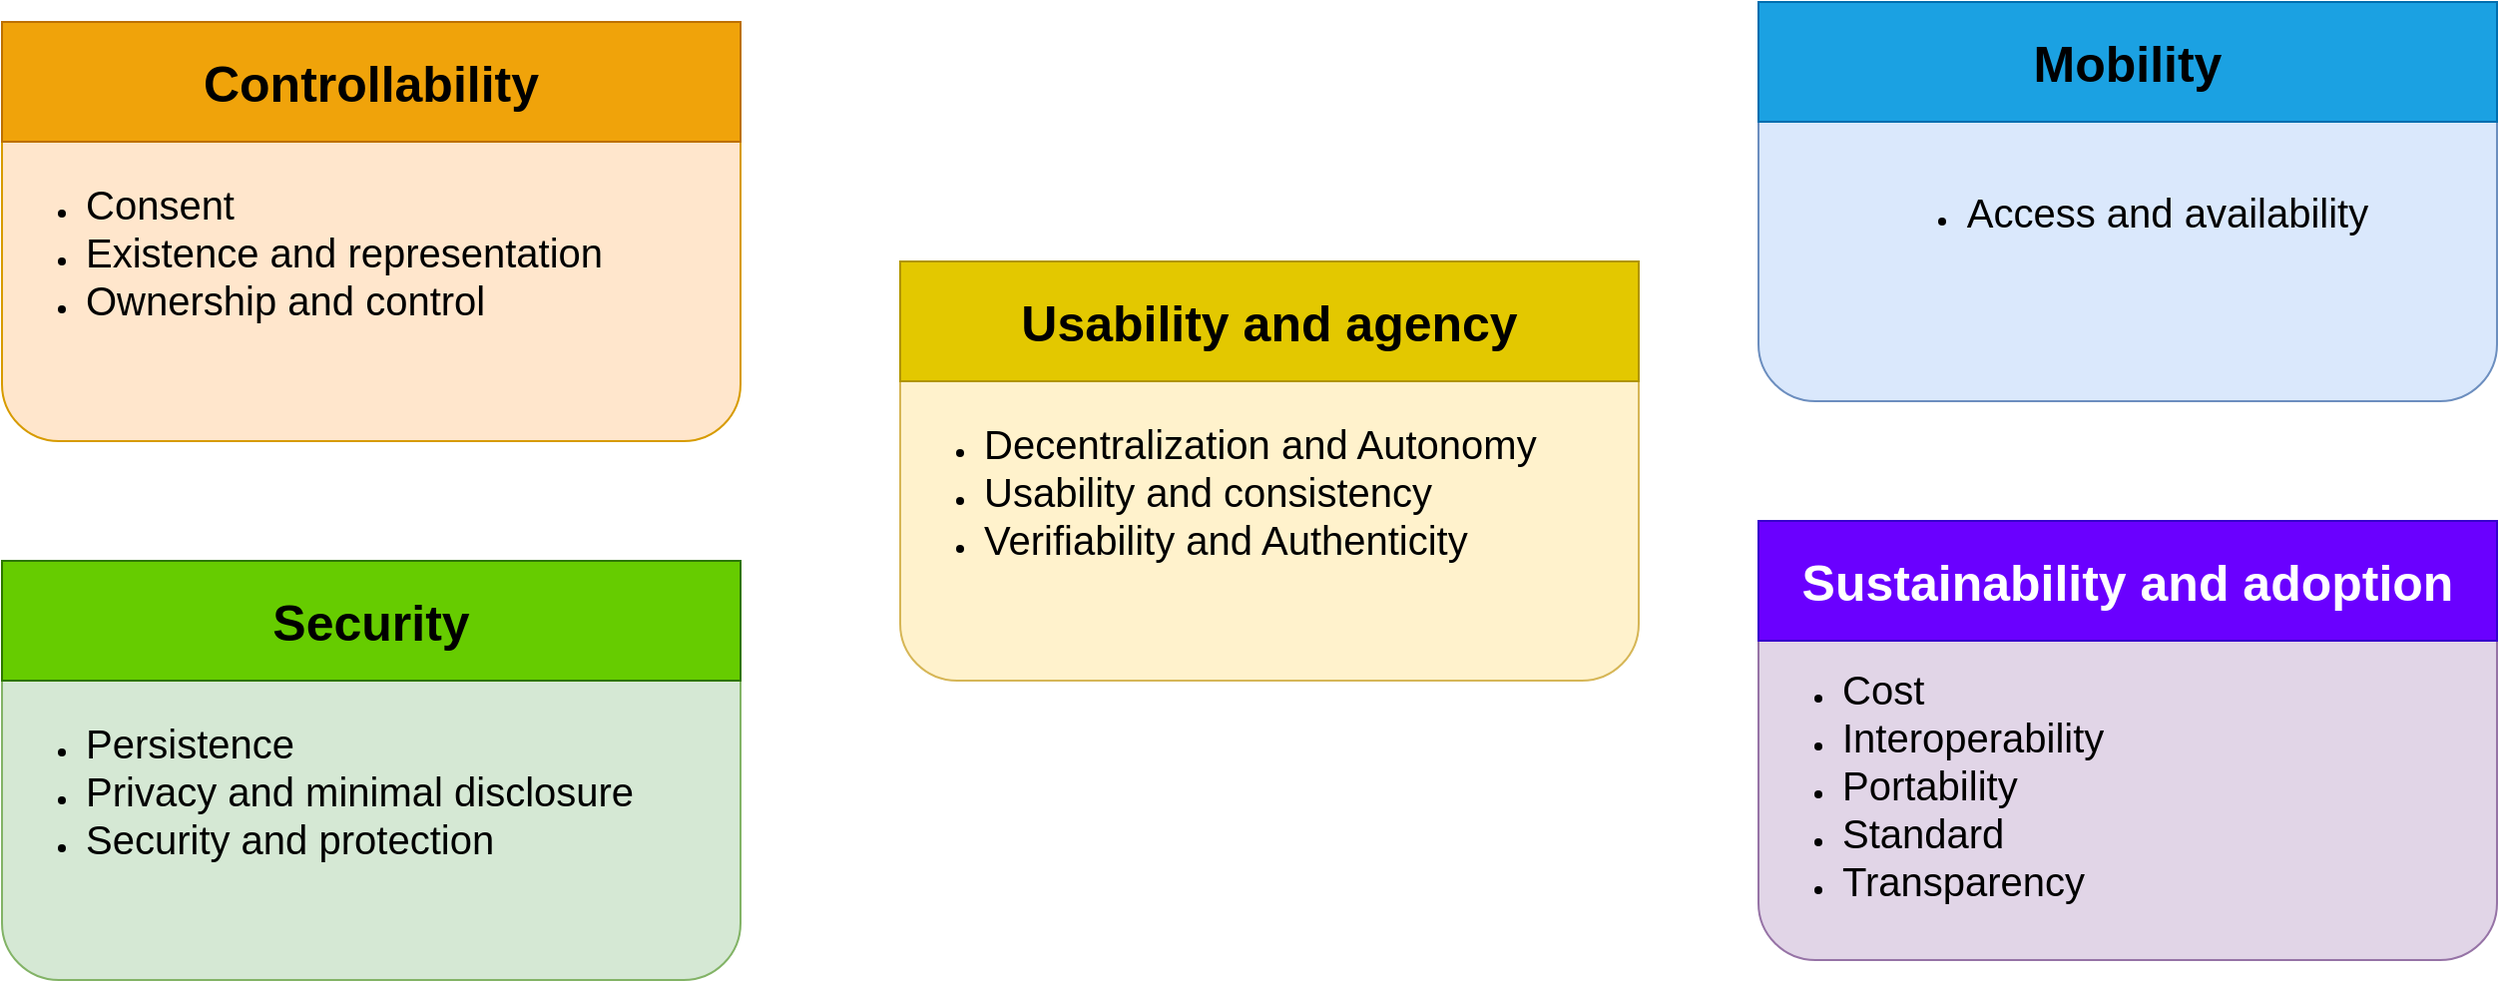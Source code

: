 <mxfile version="26.0.10">
  <diagram name="Page-1" id="kH82kSOfV5iwdPesmQLd">
    <mxGraphModel dx="1985" dy="2183" grid="1" gridSize="10" guides="1" tooltips="1" connect="1" arrows="1" fold="1" page="1" pageScale="1" pageWidth="850" pageHeight="1100" math="0" shadow="0">
      <root>
        <mxCell id="0" />
        <mxCell id="1" parent="0" />
        <mxCell id="nYdyaAWLwa4pEy-mxrw9-2" value="&lt;div align=&quot;left&quot;&gt;&lt;ul&gt;&lt;li&gt;&lt;font style=&quot;font-size: 20px;&quot;&gt;Consent&lt;/font&gt;&lt;/li&gt;&lt;li&gt;&lt;font style=&quot;font-size: 20px;&quot;&gt;Existence and representation&lt;/font&gt;&lt;/li&gt;&lt;li&gt;&lt;font style=&quot;font-size: 20px;&quot;&gt;Ownership and control&lt;/font&gt;&lt;/li&gt;&lt;/ul&gt;&lt;/div&gt;" style="rounded=1;whiteSpace=wrap;html=1;align=left;fillColor=#ffe6cc;strokeColor=#d79b00;" vertex="1" parent="1">
          <mxGeometry x="350" y="10" width="370" height="190" as="geometry" />
        </mxCell>
        <mxCell id="nYdyaAWLwa4pEy-mxrw9-3" value="&lt;div align=&quot;left&quot;&gt;&lt;ul&gt;&lt;li&gt;&lt;font style=&quot;font-size: 20px;&quot;&gt;Persistence&lt;/font&gt;&lt;/li&gt;&lt;li&gt;&lt;font style=&quot;font-size: 20px;&quot;&gt;Privacy and minimal disclosure&lt;/font&gt;&lt;/li&gt;&lt;li&gt;&lt;font style=&quot;font-size: 20px;&quot;&gt;Security and protection&lt;/font&gt;&lt;/li&gt;&lt;/ul&gt;&lt;/div&gt;" style="rounded=1;whiteSpace=wrap;html=1;align=left;fillColor=#d5e8d4;strokeColor=#82b366;" vertex="1" parent="1">
          <mxGeometry x="350" y="280" width="370" height="190" as="geometry" />
        </mxCell>
        <mxCell id="nYdyaAWLwa4pEy-mxrw9-6" value="&lt;div align=&quot;left&quot;&gt;&lt;ul&gt;&lt;li&gt;&lt;font style=&quot;font-size: 20px;&quot;&gt;Decentralization and Autonomy&lt;/font&gt;&lt;/li&gt;&lt;li&gt;&lt;font style=&quot;font-size: 20px;&quot;&gt;Usability and consistency&lt;/font&gt;&lt;/li&gt;&lt;li&gt;&lt;font style=&quot;font-size: 20px;&quot;&gt;Verifiability and Authenticity&lt;/font&gt;&lt;/li&gt;&lt;/ul&gt;&lt;/div&gt;" style="rounded=1;whiteSpace=wrap;html=1;align=left;fillColor=#fff2cc;strokeColor=#d6b656;" vertex="1" parent="1">
          <mxGeometry x="800" y="130" width="370" height="190" as="geometry" />
        </mxCell>
        <mxCell id="nYdyaAWLwa4pEy-mxrw9-7" value="&lt;b&gt;&lt;font style=&quot;font-size: 25px;&quot;&gt;Controllability&lt;/font&gt;&lt;/b&gt;" style="rounded=0;whiteSpace=wrap;html=1;fillColor=#f0a30a;fontColor=#000000;strokeColor=#BD7000;" vertex="1" parent="1">
          <mxGeometry x="350" y="-10" width="370" height="60" as="geometry" />
        </mxCell>
        <mxCell id="nYdyaAWLwa4pEy-mxrw9-8" value="&lt;div&gt;&lt;b&gt;&lt;font style=&quot;font-size: 25px;&quot;&gt;Usability and agency&lt;/font&gt;&lt;/b&gt;&lt;/div&gt;" style="rounded=0;whiteSpace=wrap;html=1;fillColor=#e3c800;fontColor=#000000;strokeColor=#B09500;" vertex="1" parent="1">
          <mxGeometry x="800" y="110" width="370" height="60" as="geometry" />
        </mxCell>
        <mxCell id="nYdyaAWLwa4pEy-mxrw9-11" value="&lt;span style=&quot;color: rgb(0, 0, 0);&quot;&gt;&lt;b&gt;&lt;font style=&quot;font-size: 25px;&quot;&gt;Security&lt;font&gt;&lt;br&gt;&lt;/font&gt;&lt;/font&gt;&lt;/b&gt;&lt;/span&gt;" style="rounded=0;whiteSpace=wrap;html=1;fillColor=#66CC00;strokeColor=#2D7600;fontColor=#ffffff;" vertex="1" parent="1">
          <mxGeometry x="350" y="260" width="370" height="60" as="geometry" />
        </mxCell>
        <mxCell id="nYdyaAWLwa4pEy-mxrw9-12" value="&lt;div&gt;&lt;ul&gt;&lt;li&gt;&lt;font style=&quot;font-size: 20px;&quot;&gt;Access and availability&lt;/font&gt;&lt;/li&gt;&lt;/ul&gt;&lt;/div&gt;" style="rounded=1;whiteSpace=wrap;html=1;fillColor=#dae8fc;strokeColor=#6c8ebf;" vertex="1" parent="1">
          <mxGeometry x="1230" y="-10" width="370" height="190" as="geometry" />
        </mxCell>
        <mxCell id="nYdyaAWLwa4pEy-mxrw9-13" value="&lt;div align=&quot;left&quot;&gt;&lt;br&gt;&lt;ul&gt;&lt;li&gt;&lt;font style=&quot;font-size: 20px;&quot;&gt;Cost&lt;/font&gt;&lt;/li&gt;&lt;li&gt;&lt;font style=&quot;font-size: 20px;&quot;&gt;Interoperability&lt;/font&gt;&lt;/li&gt;&lt;li&gt;&lt;font style=&quot;font-size: 20px;&quot;&gt;Portability&lt;/font&gt;&lt;/li&gt;&lt;li&gt;&lt;font style=&quot;font-size: 20px;&quot;&gt;Standard&lt;/font&gt;&lt;/li&gt;&lt;li&gt;&lt;font style=&quot;font-size: 20px;&quot;&gt;Transparency&lt;/font&gt;&lt;/li&gt;&lt;/ul&gt;&lt;/div&gt;" style="rounded=1;whiteSpace=wrap;html=1;align=left;fillColor=#e1d5e7;strokeColor=#9673a6;" vertex="1" parent="1">
          <mxGeometry x="1230" y="270" width="370" height="190" as="geometry" />
        </mxCell>
        <mxCell id="nYdyaAWLwa4pEy-mxrw9-14" value="&lt;b&gt;&lt;font style=&quot;font-size: 25px;&quot;&gt;Sustainability and adoption&lt;br&gt;&lt;/font&gt;&lt;/b&gt;" style="rounded=0;whiteSpace=wrap;html=1;fillColor=#6a00ff;fontColor=#ffffff;strokeColor=#3700CC;" vertex="1" parent="1">
          <mxGeometry x="1230" y="240" width="370" height="60" as="geometry" />
        </mxCell>
        <mxCell id="nYdyaAWLwa4pEy-mxrw9-15" value="&lt;b&gt;&lt;font style=&quot;font-size: 25px; color: rgb(0, 0, 0);&quot;&gt;Mobility&lt;font&gt;&lt;br&gt;&lt;/font&gt;&lt;/font&gt;&lt;/b&gt;" style="rounded=0;whiteSpace=wrap;html=1;fillColor=#1ba1e2;fontColor=#ffffff;strokeColor=#006EAF;" vertex="1" parent="1">
          <mxGeometry x="1230" y="-20" width="370" height="60" as="geometry" />
        </mxCell>
      </root>
    </mxGraphModel>
  </diagram>
</mxfile>
